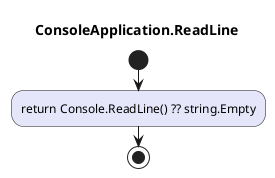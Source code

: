 @startuml ConsoleApplication.ReadLine
title ConsoleApplication.ReadLine
start
#Lavender:return Console.ReadLine() ?? string.Empty;
stop
@enduml
